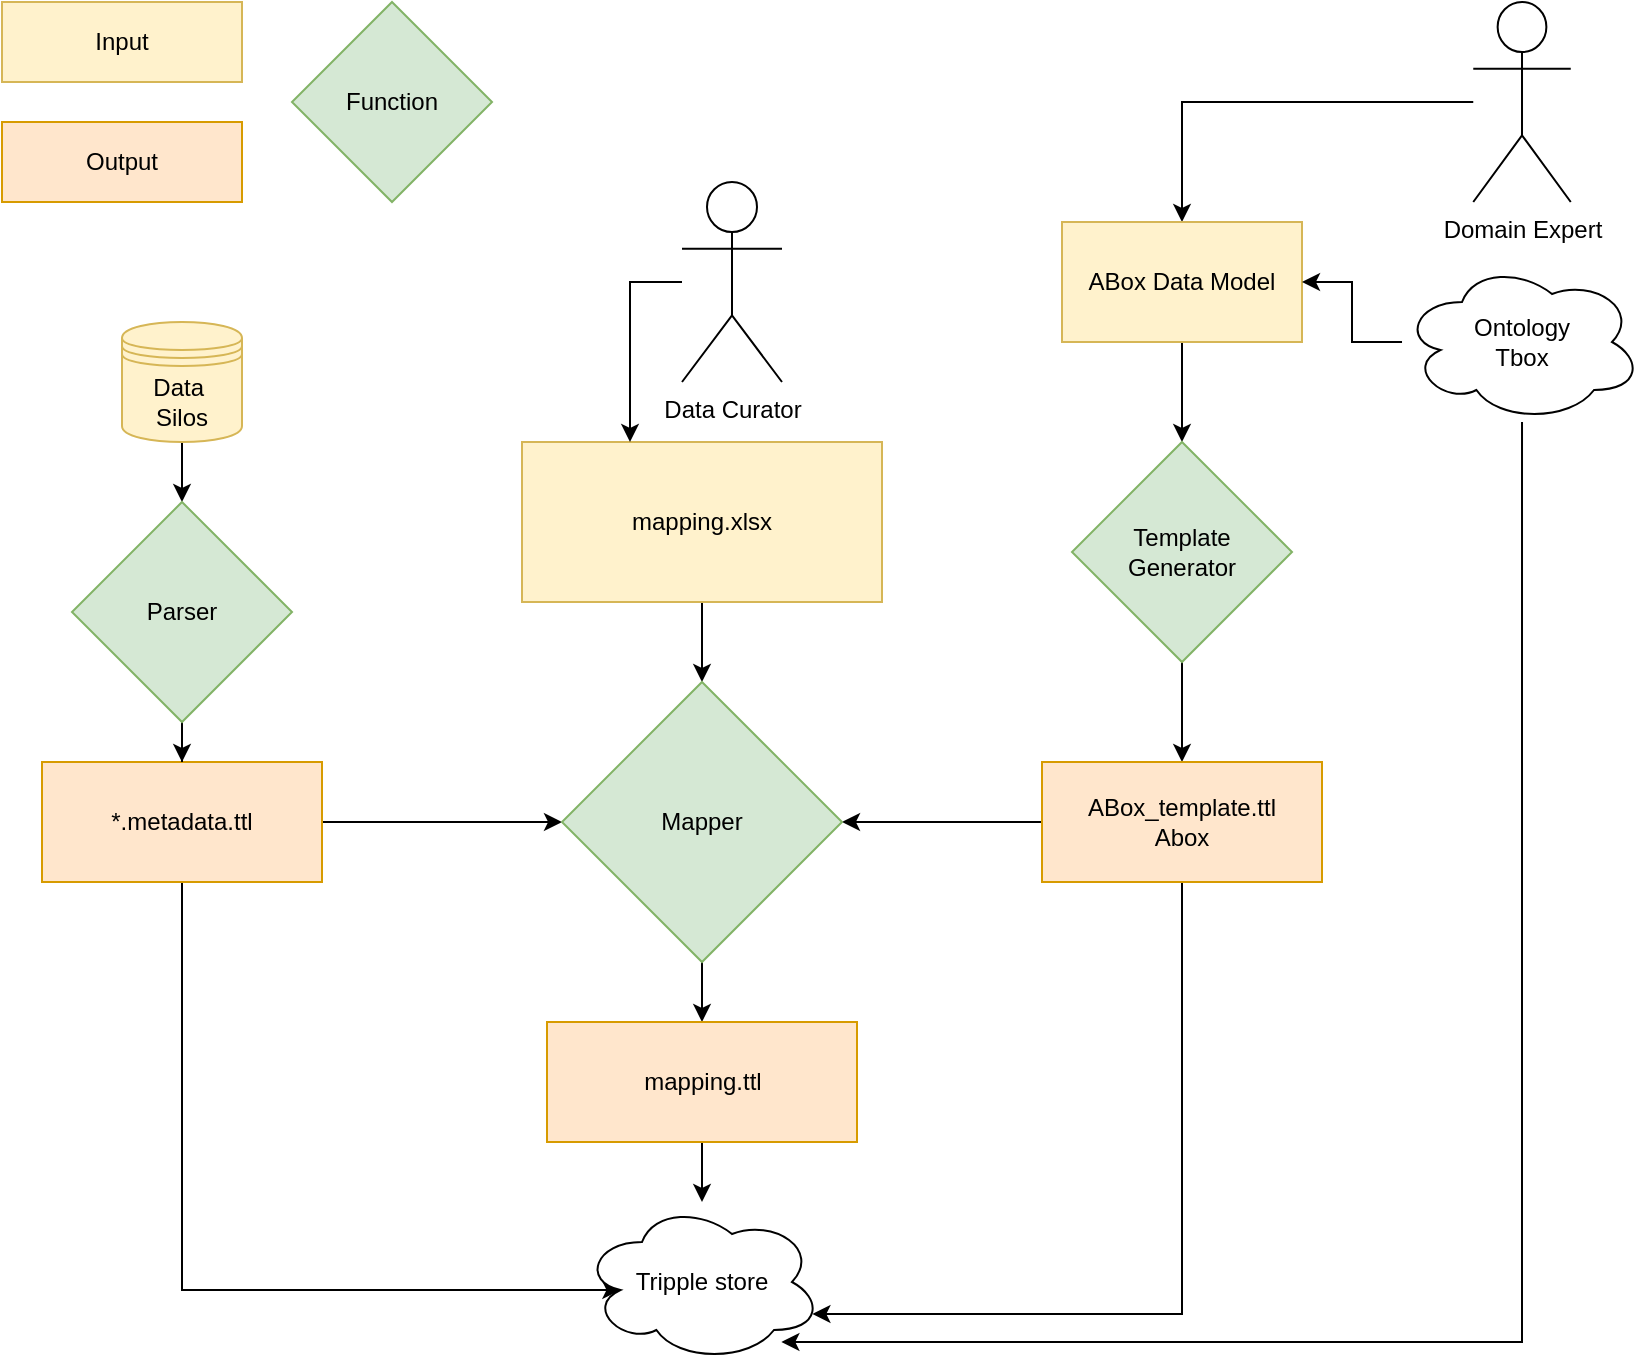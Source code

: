 <mxfile version="14.6.13" type="device"><diagram id="QXUATzbZdyDOHXxU-Kp3" name="Page-1"><mxGraphModel dx="1355" dy="852" grid="1" gridSize="10" guides="1" tooltips="1" connect="1" arrows="1" fold="1" page="1" pageScale="1" pageWidth="850" pageHeight="1100" math="0" shadow="0"><root><mxCell id="0"/><mxCell id="1" parent="0"/><mxCell id="Oj-j4Ao-y3lhEk5Ltxq4-9" value="" style="edgeStyle=orthogonalEdgeStyle;rounded=0;orthogonalLoop=1;jettySize=auto;html=1;" parent="1" source="Oj-j4Ao-y3lhEk5Ltxq4-1" target="Oj-j4Ao-y3lhEk5Ltxq4-7" edge="1"><mxGeometry relative="1" as="geometry"/></mxCell><mxCell id="Oj-j4Ao-y3lhEk5Ltxq4-1" value="Data&amp;nbsp;&lt;br&gt;Silos" style="shape=datastore;whiteSpace=wrap;html=1;fillColor=#fff2cc;strokeColor=#d6b656;" parent="1" vertex="1"><mxGeometry x="80" y="170" width="60" height="60" as="geometry"/></mxCell><mxCell id="Oj-j4Ao-y3lhEk5Ltxq4-24" style="edgeStyle=orthogonalEdgeStyle;rounded=0;orthogonalLoop=1;jettySize=auto;html=1;" parent="1" source="Oj-j4Ao-y3lhEk5Ltxq4-2" target="Oj-j4Ao-y3lhEk5Ltxq4-22" edge="1"><mxGeometry relative="1" as="geometry"/></mxCell><mxCell id="Oj-j4Ao-y3lhEk5Ltxq4-29" style="edgeStyle=orthogonalEdgeStyle;rounded=0;orthogonalLoop=1;jettySize=auto;html=1;entryX=0.16;entryY=0.55;entryDx=0;entryDy=0;entryPerimeter=0;" parent="1" source="Oj-j4Ao-y3lhEk5Ltxq4-2" target="Oj-j4Ao-y3lhEk5Ltxq4-26" edge="1"><mxGeometry relative="1" as="geometry"><Array as="points"><mxPoint x="110" y="654"/></Array></mxGeometry></mxCell><mxCell id="Oj-j4Ao-y3lhEk5Ltxq4-2" value="*.metadata.ttl" style="rounded=0;whiteSpace=wrap;html=1;snapToPoint=1;points=[[0.1,0],[0.2,0],[0.3,0],[0.4,0],[0.5,0],[0.6,0],[0.7,0],[0.8,0],[0.9,0],[0,0.1],[0,0.3],[0,0.5],[0,0.7],[0,0.9],[0.1,1],[0.2,1],[0.3,1],[0.4,1],[0.5,1],[0.6,1],[0.7,1],[0.8,1],[0.9,1],[1,0.1],[1,0.3],[1,0.5],[1,0.7],[1,0.9]];fillColor=#ffe6cc;strokeColor=#d79b00;" parent="1" vertex="1"><mxGeometry x="40" y="390" width="140" height="60" as="geometry"/></mxCell><mxCell id="Oj-j4Ao-y3lhEk5Ltxq4-21" style="edgeStyle=orthogonalEdgeStyle;rounded=0;orthogonalLoop=1;jettySize=auto;html=1;entryX=0.5;entryY=0;entryDx=0;entryDy=0;" parent="1" source="Oj-j4Ao-y3lhEk5Ltxq4-3" target="Oj-j4Ao-y3lhEk5Ltxq4-5" edge="1"><mxGeometry relative="1" as="geometry"/></mxCell><mxCell id="Oj-j4Ao-y3lhEk5Ltxq4-3" value="Domain Expert" style="shape=umlActor;verticalLabelPosition=bottom;verticalAlign=top;html=1;outlineConnect=0;" parent="1" vertex="1"><mxGeometry x="755.63" y="10" width="48.75" height="100" as="geometry"/></mxCell><mxCell id="Oj-j4Ao-y3lhEk5Ltxq4-12" style="edgeStyle=orthogonalEdgeStyle;rounded=0;orthogonalLoop=1;jettySize=auto;html=1;entryX=0.5;entryY=0;entryDx=0;entryDy=0;" parent="1" source="Oj-j4Ao-y3lhEk5Ltxq4-5" target="Oj-j4Ao-y3lhEk5Ltxq4-11" edge="1"><mxGeometry relative="1" as="geometry"/></mxCell><mxCell id="Oj-j4Ao-y3lhEk5Ltxq4-5" value="ABox Data Model" style="rounded=0;whiteSpace=wrap;html=1;snapToPoint=1;points=[[0.1,0],[0.2,0],[0.3,0],[0.4,0],[0.5,0],[0.6,0],[0.7,0],[0.8,0],[0.9,0],[0,0.1],[0,0.3],[0,0.5],[0,0.7],[0,0.9],[0.1,1],[0.2,1],[0.3,1],[0.4,1],[0.5,1],[0.6,1],[0.7,1],[0.8,1],[0.9,1],[1,0.1],[1,0.3],[1,0.5],[1,0.7],[1,0.9]];fillColor=#fff2cc;strokeColor=#d6b656;" parent="1" vertex="1"><mxGeometry x="550" y="120" width="120" height="60" as="geometry"/></mxCell><mxCell id="Oj-j4Ao-y3lhEk5Ltxq4-10" value="" style="edgeStyle=orthogonalEdgeStyle;rounded=0;orthogonalLoop=1;jettySize=auto;html=1;" parent="1" source="Oj-j4Ao-y3lhEk5Ltxq4-7" target="Oj-j4Ao-y3lhEk5Ltxq4-2" edge="1"><mxGeometry relative="1" as="geometry"/></mxCell><mxCell id="Oj-j4Ao-y3lhEk5Ltxq4-7" value="Parser" style="rhombus;whiteSpace=wrap;html=1;fillColor=#d5e8d4;strokeColor=#82b366;" parent="1" vertex="1"><mxGeometry x="55" y="260" width="110" height="110" as="geometry"/></mxCell><mxCell id="Oj-j4Ao-y3lhEk5Ltxq4-14" style="edgeStyle=orthogonalEdgeStyle;rounded=0;orthogonalLoop=1;jettySize=auto;html=1;" parent="1" source="Oj-j4Ao-y3lhEk5Ltxq4-11" target="Oj-j4Ao-y3lhEk5Ltxq4-13" edge="1"><mxGeometry relative="1" as="geometry"/></mxCell><mxCell id="Oj-j4Ao-y3lhEk5Ltxq4-11" value="Template&lt;br&gt;Generator" style="rhombus;whiteSpace=wrap;html=1;fillColor=#d5e8d4;strokeColor=#82b366;" parent="1" vertex="1"><mxGeometry x="555" y="230" width="110" height="110" as="geometry"/></mxCell><mxCell id="Oj-j4Ao-y3lhEk5Ltxq4-25" style="edgeStyle=orthogonalEdgeStyle;rounded=0;orthogonalLoop=1;jettySize=auto;html=1;entryX=1;entryY=0.5;entryDx=0;entryDy=0;" parent="1" source="Oj-j4Ao-y3lhEk5Ltxq4-13" target="Oj-j4Ao-y3lhEk5Ltxq4-22" edge="1"><mxGeometry relative="1" as="geometry"/></mxCell><mxCell id="Oj-j4Ao-y3lhEk5Ltxq4-31" style="edgeStyle=orthogonalEdgeStyle;rounded=0;orthogonalLoop=1;jettySize=auto;html=1;entryX=0.96;entryY=0.7;entryDx=0;entryDy=0;entryPerimeter=0;" parent="1" source="Oj-j4Ao-y3lhEk5Ltxq4-13" target="Oj-j4Ao-y3lhEk5Ltxq4-26" edge="1"><mxGeometry relative="1" as="geometry"><Array as="points"><mxPoint x="610" y="666"/></Array></mxGeometry></mxCell><mxCell id="Oj-j4Ao-y3lhEk5Ltxq4-13" value="ABox_template.ttl&lt;br&gt;Abox" style="rounded=0;whiteSpace=wrap;html=1;snapToPoint=1;points=[[0.1,0],[0.2,0],[0.3,0],[0.4,0],[0.5,0],[0.6,0],[0.7,0],[0.8,0],[0.9,0],[0,0.1],[0,0.3],[0,0.5],[0,0.7],[0,0.9],[0.1,1],[0.2,1],[0.3,1],[0.4,1],[0.5,1],[0.6,1],[0.7,1],[0.8,1],[0.9,1],[1,0.1],[1,0.3],[1,0.5],[1,0.7],[1,0.9]];fillColor=#ffe6cc;strokeColor=#d79b00;" parent="1" vertex="1"><mxGeometry x="540" y="390" width="140" height="60" as="geometry"/></mxCell><mxCell id="Oj-j4Ao-y3lhEk5Ltxq4-17" style="edgeStyle=orthogonalEdgeStyle;rounded=0;orthogonalLoop=1;jettySize=auto;html=1;entryX=1;entryY=0.5;entryDx=0;entryDy=0;" parent="1" source="Oj-j4Ao-y3lhEk5Ltxq4-16" target="Oj-j4Ao-y3lhEk5Ltxq4-5" edge="1"><mxGeometry relative="1" as="geometry"/></mxCell><mxCell id="Oj-j4Ao-y3lhEk5Ltxq4-32" style="edgeStyle=orthogonalEdgeStyle;rounded=0;orthogonalLoop=1;jettySize=auto;html=1;" parent="1" source="Oj-j4Ao-y3lhEk5Ltxq4-16" target="Oj-j4Ao-y3lhEk5Ltxq4-26" edge="1"><mxGeometry relative="1" as="geometry"><Array as="points"><mxPoint x="780" y="680"/></Array></mxGeometry></mxCell><mxCell id="Oj-j4Ao-y3lhEk5Ltxq4-16" value="&lt;span&gt;Ontology&lt;br&gt;Tbox&lt;br&gt;&lt;/span&gt;" style="ellipse;shape=cloud;whiteSpace=wrap;html=1;" parent="1" vertex="1"><mxGeometry x="720.01" y="140" width="120" height="80" as="geometry"/></mxCell><mxCell id="Oj-j4Ao-y3lhEk5Ltxq4-23" style="edgeStyle=orthogonalEdgeStyle;rounded=0;orthogonalLoop=1;jettySize=auto;html=1;entryX=0.5;entryY=0;entryDx=0;entryDy=0;" parent="1" source="Oj-j4Ao-y3lhEk5Ltxq4-18" target="Oj-j4Ao-y3lhEk5Ltxq4-22" edge="1"><mxGeometry relative="1" as="geometry"/></mxCell><mxCell id="Oj-j4Ao-y3lhEk5Ltxq4-18" value="mapping.xlsx" style="rounded=0;whiteSpace=wrap;html=1;snapToPoint=1;points=[[0.1,0],[0.2,0],[0.3,0],[0.4,0],[0.5,0],[0.6,0],[0.7,0],[0.8,0],[0.9,0],[0,0.1],[0,0.3],[0,0.5],[0,0.7],[0,0.9],[0.1,1],[0.2,1],[0.3,1],[0.4,1],[0.5,1],[0.6,1],[0.7,1],[0.8,1],[0.9,1],[1,0.1],[1,0.3],[1,0.5],[1,0.7],[1,0.9]];fillColor=#fff2cc;strokeColor=#d6b656;" parent="1" vertex="1"><mxGeometry x="280" y="230" width="180" height="80" as="geometry"/></mxCell><mxCell id="Oj-j4Ao-y3lhEk5Ltxq4-19" style="edgeStyle=orthogonalEdgeStyle;rounded=0;orthogonalLoop=1;jettySize=auto;html=1;entryX=0.3;entryY=0;entryDx=0;entryDy=0;" parent="1" source="Oj-j4Ao-y3lhEk5Ltxq4-20" target="Oj-j4Ao-y3lhEk5Ltxq4-18" edge="1"><mxGeometry relative="1" as="geometry"><Array as="points"><mxPoint x="334" y="150"/></Array></mxGeometry></mxCell><mxCell id="Oj-j4Ao-y3lhEk5Ltxq4-20" value="Data Curator" style="shape=umlActor;verticalLabelPosition=bottom;verticalAlign=top;html=1;outlineConnect=0;" parent="1" vertex="1"><mxGeometry x="360" y="100" width="50" height="100" as="geometry"/></mxCell><mxCell id="Oj-j4Ao-y3lhEk5Ltxq4-28" style="edgeStyle=orthogonalEdgeStyle;rounded=0;orthogonalLoop=1;jettySize=auto;html=1;entryX=0.5;entryY=0;entryDx=0;entryDy=0;" parent="1" source="Oj-j4Ao-y3lhEk5Ltxq4-22" target="Oj-j4Ao-y3lhEk5Ltxq4-27" edge="1"><mxGeometry relative="1" as="geometry"/></mxCell><mxCell id="Oj-j4Ao-y3lhEk5Ltxq4-22" value="Mapper" style="rhombus;whiteSpace=wrap;html=1;fillColor=#d5e8d4;strokeColor=#82b366;" parent="1" vertex="1"><mxGeometry x="300" y="350" width="140" height="140" as="geometry"/></mxCell><mxCell id="Oj-j4Ao-y3lhEk5Ltxq4-26" value="&lt;span&gt;Tripple store&lt;/span&gt;" style="ellipse;shape=cloud;whiteSpace=wrap;html=1;" parent="1" vertex="1"><mxGeometry x="310" y="610" width="120" height="80" as="geometry"/></mxCell><mxCell id="Oj-j4Ao-y3lhEk5Ltxq4-30" style="edgeStyle=orthogonalEdgeStyle;rounded=0;orthogonalLoop=1;jettySize=auto;html=1;" parent="1" source="Oj-j4Ao-y3lhEk5Ltxq4-27" target="Oj-j4Ao-y3lhEk5Ltxq4-26" edge="1"><mxGeometry relative="1" as="geometry"/></mxCell><mxCell id="Oj-j4Ao-y3lhEk5Ltxq4-27" value="mapping.ttl" style="whiteSpace=wrap;html=1;fillColor=#ffe6cc;strokeColor=#d79b00;" parent="1" vertex="1"><mxGeometry x="292.5" y="520" width="155" height="60" as="geometry"/></mxCell><mxCell id="BFhZ3KeiBH2LgdSOphHd-1" value="Input" style="rounded=0;whiteSpace=wrap;html=1;snapToPoint=1;points=[[0.1,0],[0.2,0],[0.3,0],[0.4,0],[0.5,0],[0.6,0],[0.7,0],[0.8,0],[0.9,0],[0,0.1],[0,0.3],[0,0.5],[0,0.7],[0,0.9],[0.1,1],[0.2,1],[0.3,1],[0.4,1],[0.5,1],[0.6,1],[0.7,1],[0.8,1],[0.9,1],[1,0.1],[1,0.3],[1,0.5],[1,0.7],[1,0.9]];fillColor=#fff2cc;strokeColor=#d6b656;" vertex="1" parent="1"><mxGeometry x="20" y="10" width="120" height="40" as="geometry"/></mxCell><mxCell id="BFhZ3KeiBH2LgdSOphHd-2" value="Output" style="rounded=0;whiteSpace=wrap;html=1;snapToPoint=1;points=[[0.1,0],[0.2,0],[0.3,0],[0.4,0],[0.5,0],[0.6,0],[0.7,0],[0.8,0],[0.9,0],[0,0.1],[0,0.3],[0,0.5],[0,0.7],[0,0.9],[0.1,1],[0.2,1],[0.3,1],[0.4,1],[0.5,1],[0.6,1],[0.7,1],[0.8,1],[0.9,1],[1,0.1],[1,0.3],[1,0.5],[1,0.7],[1,0.9]];fillColor=#ffe6cc;strokeColor=#d79b00;" vertex="1" parent="1"><mxGeometry x="20" y="70" width="120" height="40" as="geometry"/></mxCell><mxCell id="BFhZ3KeiBH2LgdSOphHd-4" value="Function" style="rhombus;whiteSpace=wrap;html=1;fillColor=#d5e8d4;strokeColor=#82b366;" vertex="1" parent="1"><mxGeometry x="165" y="10" width="100" height="100" as="geometry"/></mxCell></root></mxGraphModel></diagram></mxfile>
